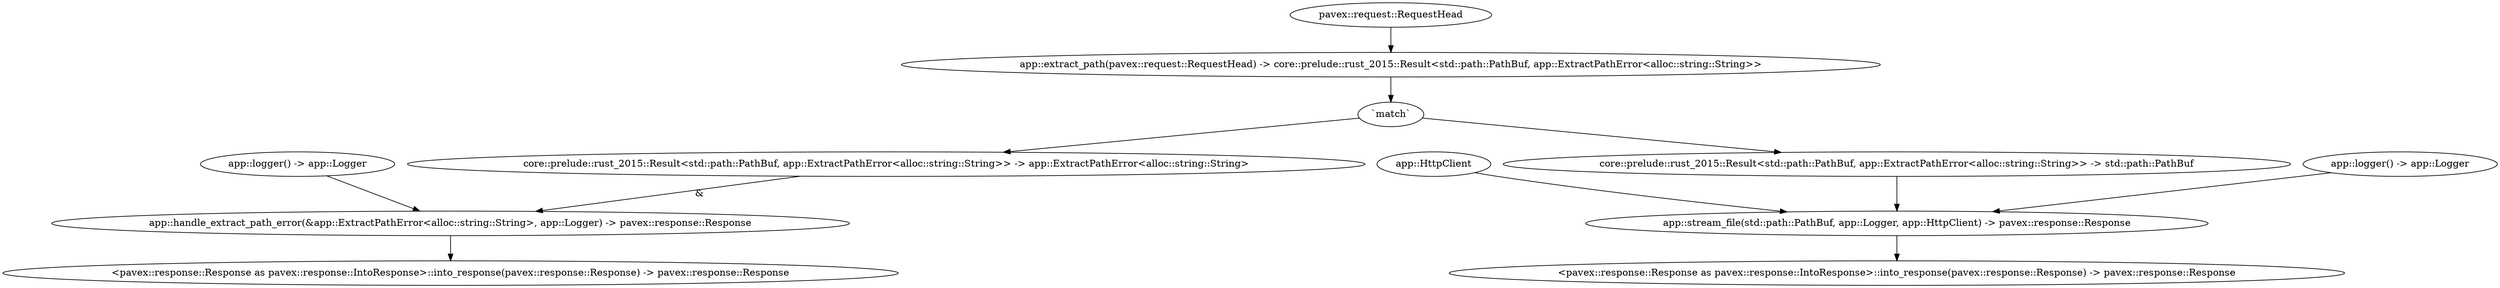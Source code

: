 digraph "GET /home - 0" {
    0 [ label = "app::stream_file(std::path::PathBuf, app::Logger, app::HttpClient) -> pavex::response::Response"]
    1 [ label = "core::prelude::rust_2015::Result<std::path::PathBuf, app::ExtractPathError<alloc::string::String>> -> std::path::PathBuf"]
    2 [ label = "app::logger() -> app::Logger"]
    3 [ label = "app::HttpClient"]
    4 [ label = "app::extract_path(pavex::request::RequestHead) -> core::prelude::rust_2015::Result<std::path::PathBuf, app::ExtractPathError<alloc::string::String>>"]
    5 [ label = "pavex::request::RequestHead"]
    6 [ label = "<pavex::response::Response as pavex::response::IntoResponse>::into_response(pavex::response::Response) -> pavex::response::Response"]
    7 [ label = "core::prelude::rust_2015::Result<std::path::PathBuf, app::ExtractPathError<alloc::string::String>> -> app::ExtractPathError<alloc::string::String>"]
    8 [ label = "app::handle_extract_path_error(&app::ExtractPathError<alloc::string::String>, app::Logger) -> pavex::response::Response"]
    9 [ label = "app::logger() -> app::Logger"]
    10 [ label = "<pavex::response::Response as pavex::response::IntoResponse>::into_response(pavex::response::Response) -> pavex::response::Response"]
    11 [ label = "`match`"]
    3 -> 0 [ ]
    2 -> 0 [ ]
    1 -> 0 [ ]
    11 -> 7 [ ]
    5 -> 4 [ ]
    11 -> 1 [ ]
    0 -> 6 [ ]
    7 -> 8 [ label = "&"]
    9 -> 8 [ ]
    8 -> 10 [ ]
    4 -> 11 [ ]
}

digraph "* /home - 0" {
    0 [ label = "pavex::router::default_fallback(&pavex::router::AllowedMethods) -> pavex::response::Response"]
    2 [ label = "<pavex::response::Response as pavex::response::IntoResponse>::into_response(pavex::response::Response) -> pavex::response::Response"]
    3 [ label = "&pavex::router::AllowedMethods"]
    0 -> 2 [ ]
    3 -> 0 [ ]
}

digraph app_state {
    0 [ label = "crate::ApplicationState(app::HttpClient) -> crate::ApplicationState"]
    1 [ label = "app::http_client(app::Config) -> app::HttpClient"]
    2 [ label = "app::Config"]
    1 -> 0 [ ]
    2 -> 1 [ ]
}